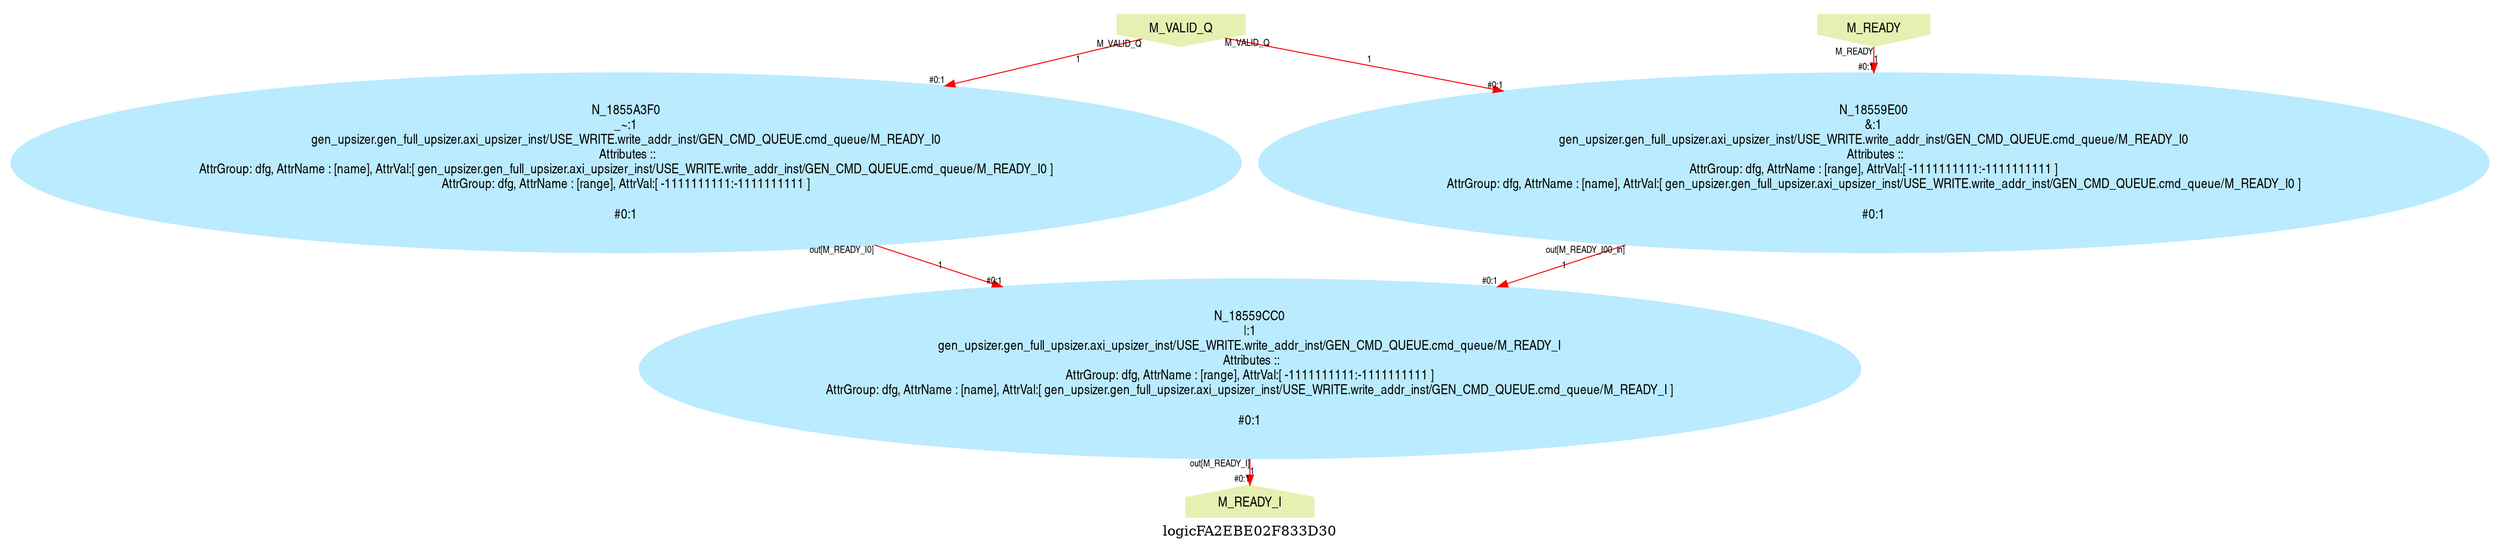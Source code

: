 digraph logicFA2EBE02F833D30 {
graph [label="logicFA2EBE02F833D30", margin="0.1,0.1", size="100,100", ranksep=0.1, splines=true];
node [style=filled, color="#ffee80", fontname=helveticanarrow];
edge [color="#ff0000", fontsize=10, fontname=helveticanarrow];
{ rank = source;logicFA2EBE02F833D30_M_VALID_Q [label="M_VALID_Q", shape=invhouse, color="#e4f1b2"];
logicFA2EBE02F833D30_M_READY [label="M_READY", shape=invhouse, color="#e4f1b2"];
}
{ rank = sink;logicFA2EBE02F833D30_M_READY_I [label="M_READY_I", shape=house, color="#e4f1b2"];
}
N_18559CC0 [label="N_18559CC0\n|:1\ngen_upsizer.gen_full_upsizer.axi_upsizer_inst/USE_WRITE.write_addr_inst/GEN_CMD_QUEUE.cmd_queue/M_READY_I\n Attributes ::\nAttrGroup: dfg, AttrName : [range], AttrVal:[ -1111111111:-1111111111 ]\nAttrGroup: dfg, AttrName : [name], AttrVal:[ gen_upsizer.gen_full_upsizer.axi_upsizer_inst/USE_WRITE.write_addr_inst/GEN_CMD_QUEUE.cmd_queue/M_READY_I ]\n\n#0:1\n", color="#bbebff"];
N_18559E00 [label="N_18559E00\n&:1\ngen_upsizer.gen_full_upsizer.axi_upsizer_inst/USE_WRITE.write_addr_inst/GEN_CMD_QUEUE.cmd_queue/M_READY_I0\n Attributes ::\nAttrGroup: dfg, AttrName : [range], AttrVal:[ -1111111111:-1111111111 ]\nAttrGroup: dfg, AttrName : [name], AttrVal:[ gen_upsizer.gen_full_upsizer.axi_upsizer_inst/USE_WRITE.write_addr_inst/GEN_CMD_QUEUE.cmd_queue/M_READY_I0 ]\n\n#0:1\n", color="#bbebff"];
N_1855A3F0 [label="N_1855A3F0\n_~:1\ngen_upsizer.gen_full_upsizer.axi_upsizer_inst/USE_WRITE.write_addr_inst/GEN_CMD_QUEUE.cmd_queue/M_READY_I0\n Attributes ::\nAttrGroup: dfg, AttrName : [name], AttrVal:[ gen_upsizer.gen_full_upsizer.axi_upsizer_inst/USE_WRITE.write_addr_inst/GEN_CMD_QUEUE.cmd_queue/M_READY_I0 ]\nAttrGroup: dfg, AttrName : [range], AttrVal:[ -1111111111:-1111111111 ]\n\n#0:1\n", color="#bbebff"];
N_1855A3F0 -> N_18559CC0 [label="1", taillabel=<out[M_READY_I0]>, headlabel=<B>, headlabel=<#0:1>];
N_18559E00 -> N_18559CC0 [label="1", taillabel=<out[M_READY_I00_in]>, headlabel=<A>, headlabel=<#0:1>];
logicFA2EBE02F833D30_M_VALID_Q -> N_18559E00 [label="1", taillabel=<M_VALID_Q>, headlabel=<B>, headlabel=<#0:1>];
logicFA2EBE02F833D30_M_VALID_Q -> N_1855A3F0 [label="1", taillabel=<M_VALID_Q>, headlabel=<in>, headlabel=<#0:1>];
logicFA2EBE02F833D30_M_READY -> N_18559E00 [label="1", taillabel=<M_READY>, headlabel=<A>, headlabel=<#0:1>];
N_18559CC0 -> logicFA2EBE02F833D30_M_READY_I [label="1", taillabel=<out[M_READY_I]>, headlabel=<M_READY_I>, headlabel=<#0:1>];
}
